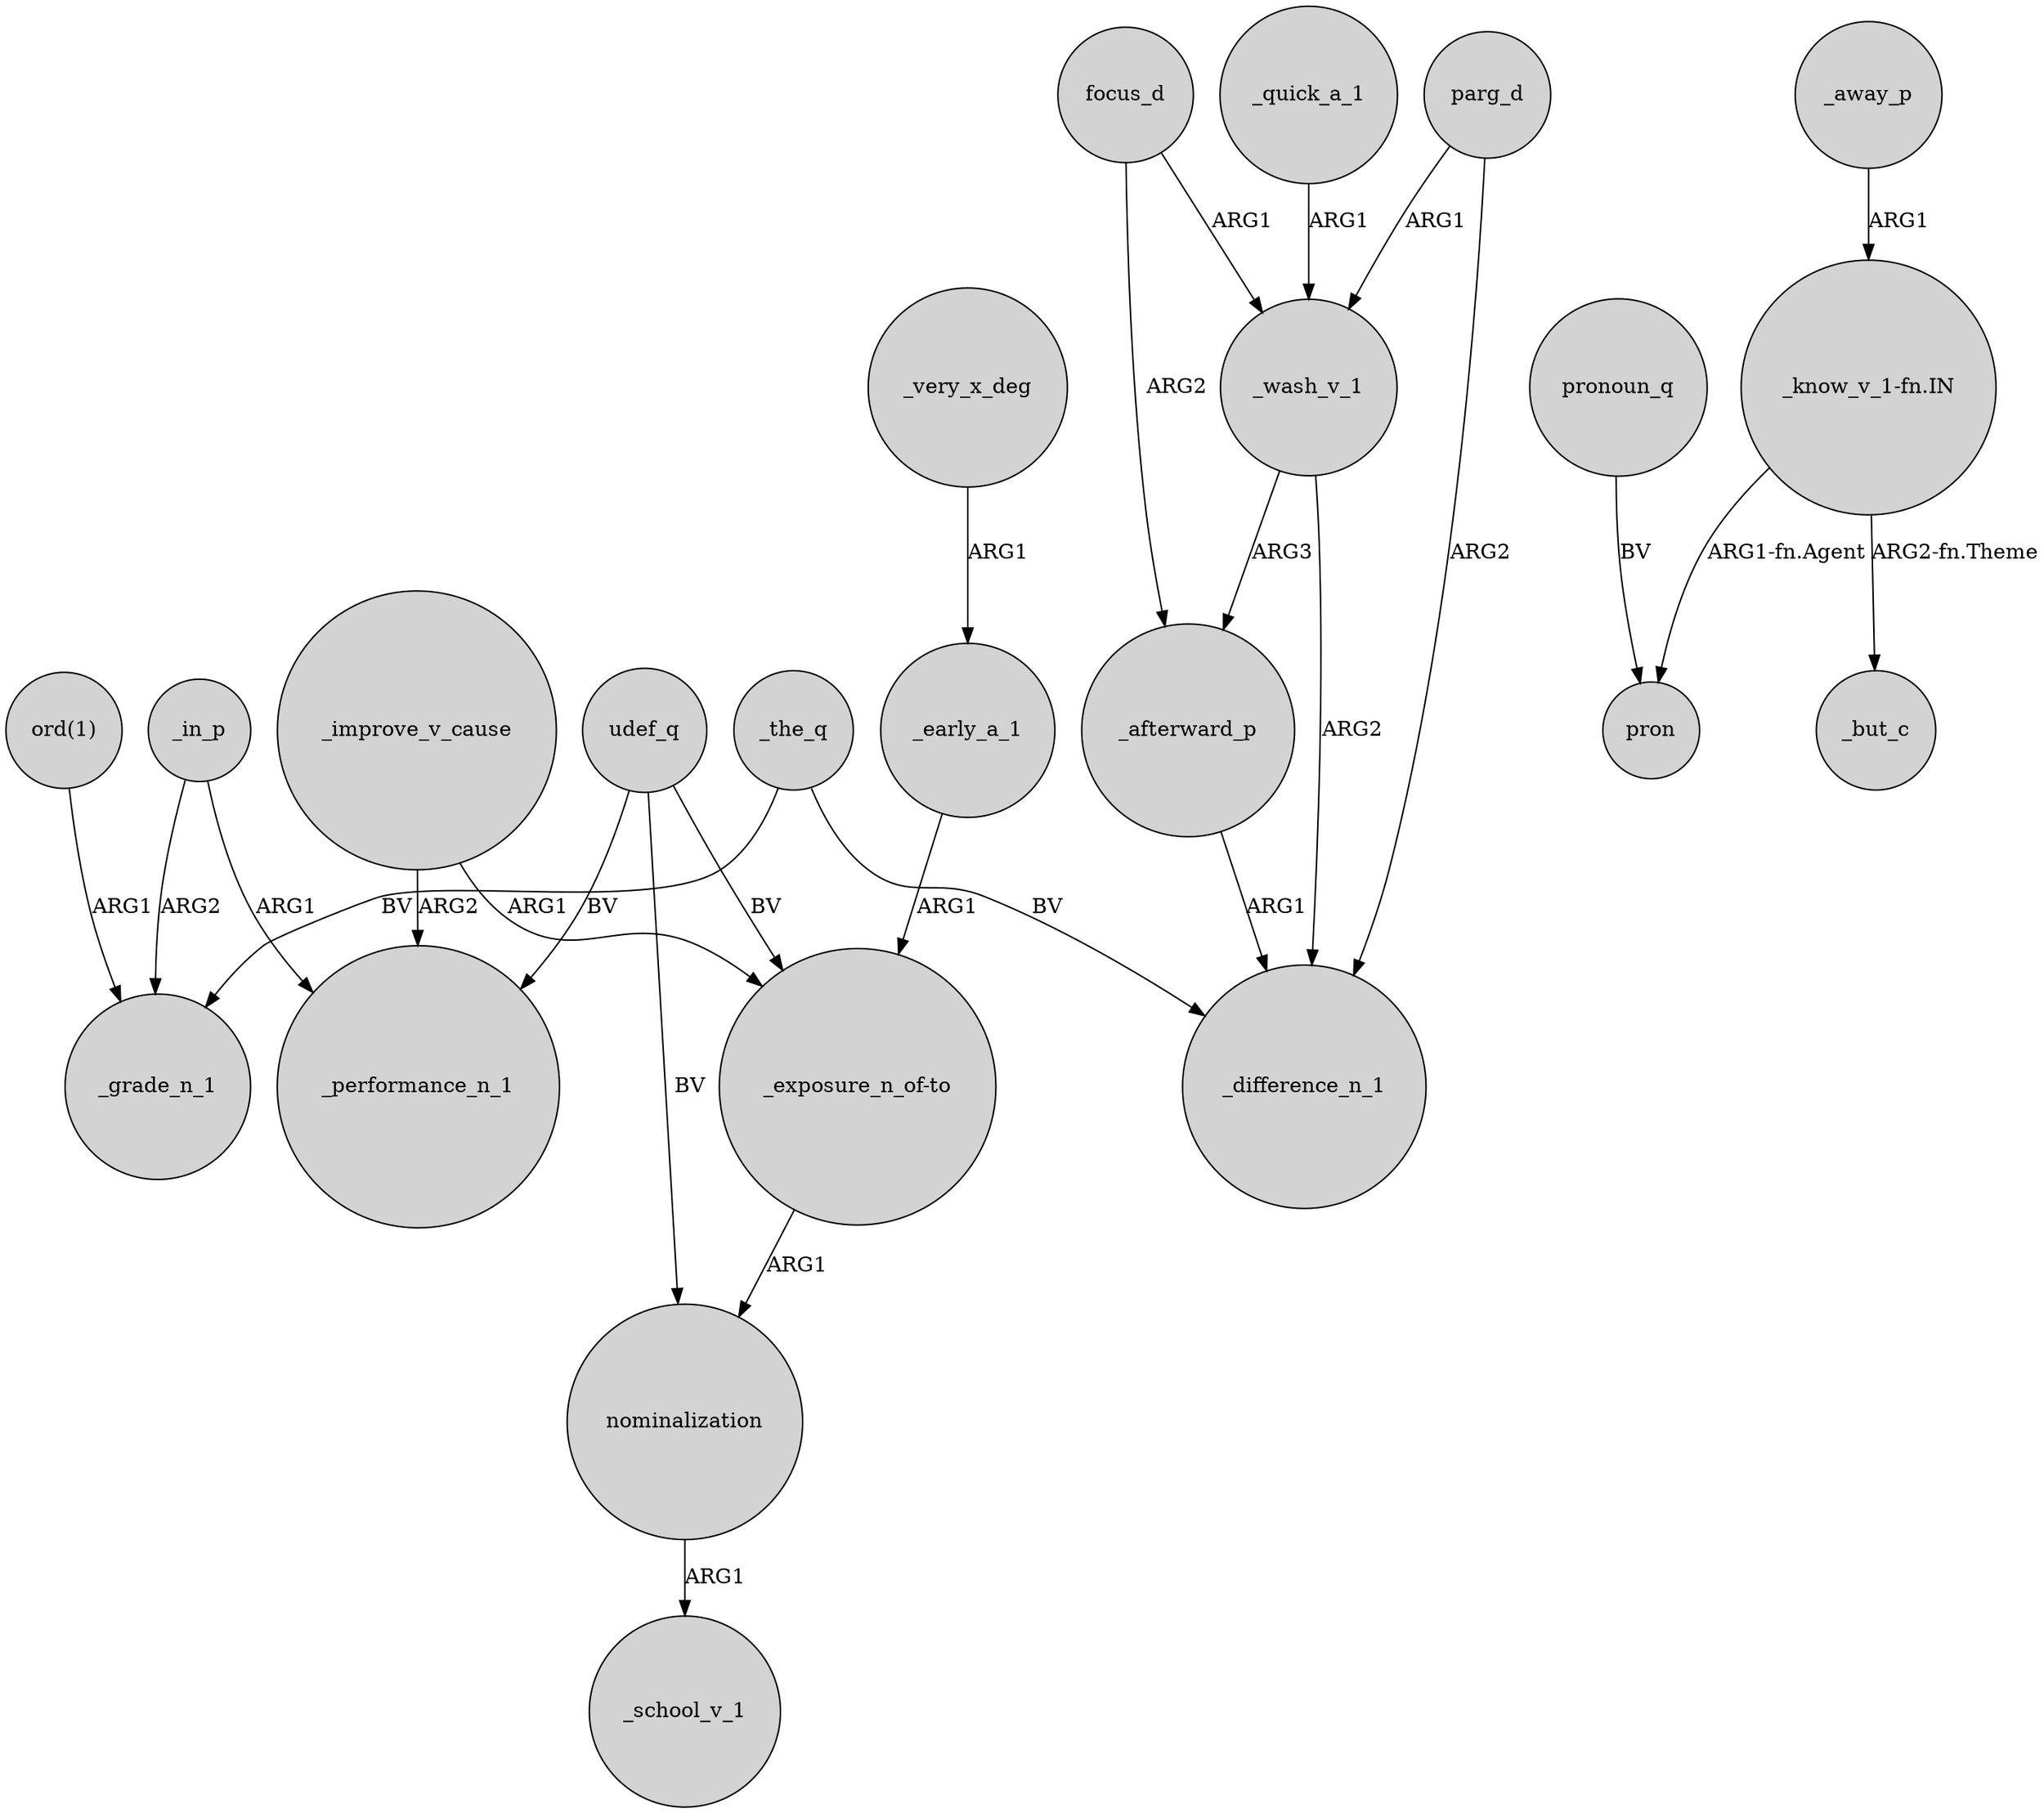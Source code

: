 digraph {
	node [shape=circle style=filled]
	"ord(1)" -> _grade_n_1 [label=ARG1]
	focus_d -> _wash_v_1 [label=ARG1]
	_improve_v_cause -> "_exposure_n_of-to" [label=ARG1]
	_wash_v_1 -> _afterward_p [label=ARG3]
	"_exposure_n_of-to" -> nominalization [label=ARG1]
	_afterward_p -> _difference_n_1 [label=ARG1]
	_in_p -> _grade_n_1 [label=ARG2]
	"_know_v_1-fn.IN" -> pron [label="ARG1-fn.Agent"]
	udef_q -> _performance_n_1 [label=BV]
	_improve_v_cause -> _performance_n_1 [label=ARG2]
	_the_q -> _grade_n_1 [label=BV]
	pronoun_q -> pron [label=BV]
	_quick_a_1 -> _wash_v_1 [label=ARG1]
	focus_d -> _afterward_p [label=ARG2]
	_the_q -> _difference_n_1 [label=BV]
	_early_a_1 -> "_exposure_n_of-to" [label=ARG1]
	_very_x_deg -> _early_a_1 [label=ARG1]
	parg_d -> _wash_v_1 [label=ARG1]
	udef_q -> nominalization [label=BV]
	parg_d -> _difference_n_1 [label=ARG2]
	_wash_v_1 -> _difference_n_1 [label=ARG2]
	nominalization -> _school_v_1 [label=ARG1]
	udef_q -> "_exposure_n_of-to" [label=BV]
	_away_p -> "_know_v_1-fn.IN" [label=ARG1]
	"_know_v_1-fn.IN" -> _but_c [label="ARG2-fn.Theme"]
	_in_p -> _performance_n_1 [label=ARG1]
}
